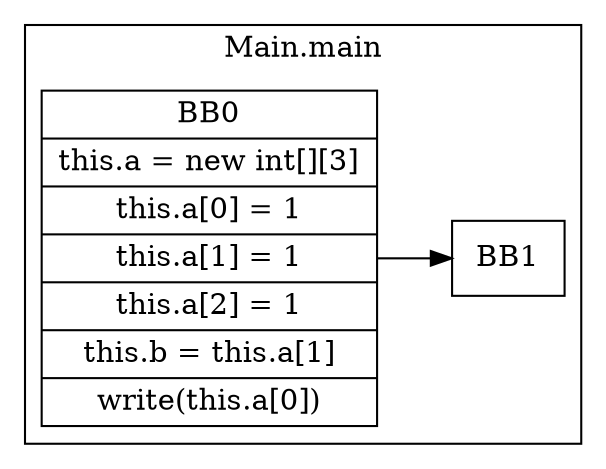 digraph G {
  graph [ rankdir = "LR" ];
  subgraph cluster_0 {
    label = "Main.main"
    M0_BB0 [
      shape="record"
      label="BB0|this.a = new int[][3]|this.a[0] = 1|this.a[1] = 1|this.a[2] = 1|this.b = this.a[1]|write(this.a[0])"
    ];
    M0_BB0 -> M0_BB1;
    M0_BB1 [
      shape="record"
      label="BB1"
    ];
  }
}
